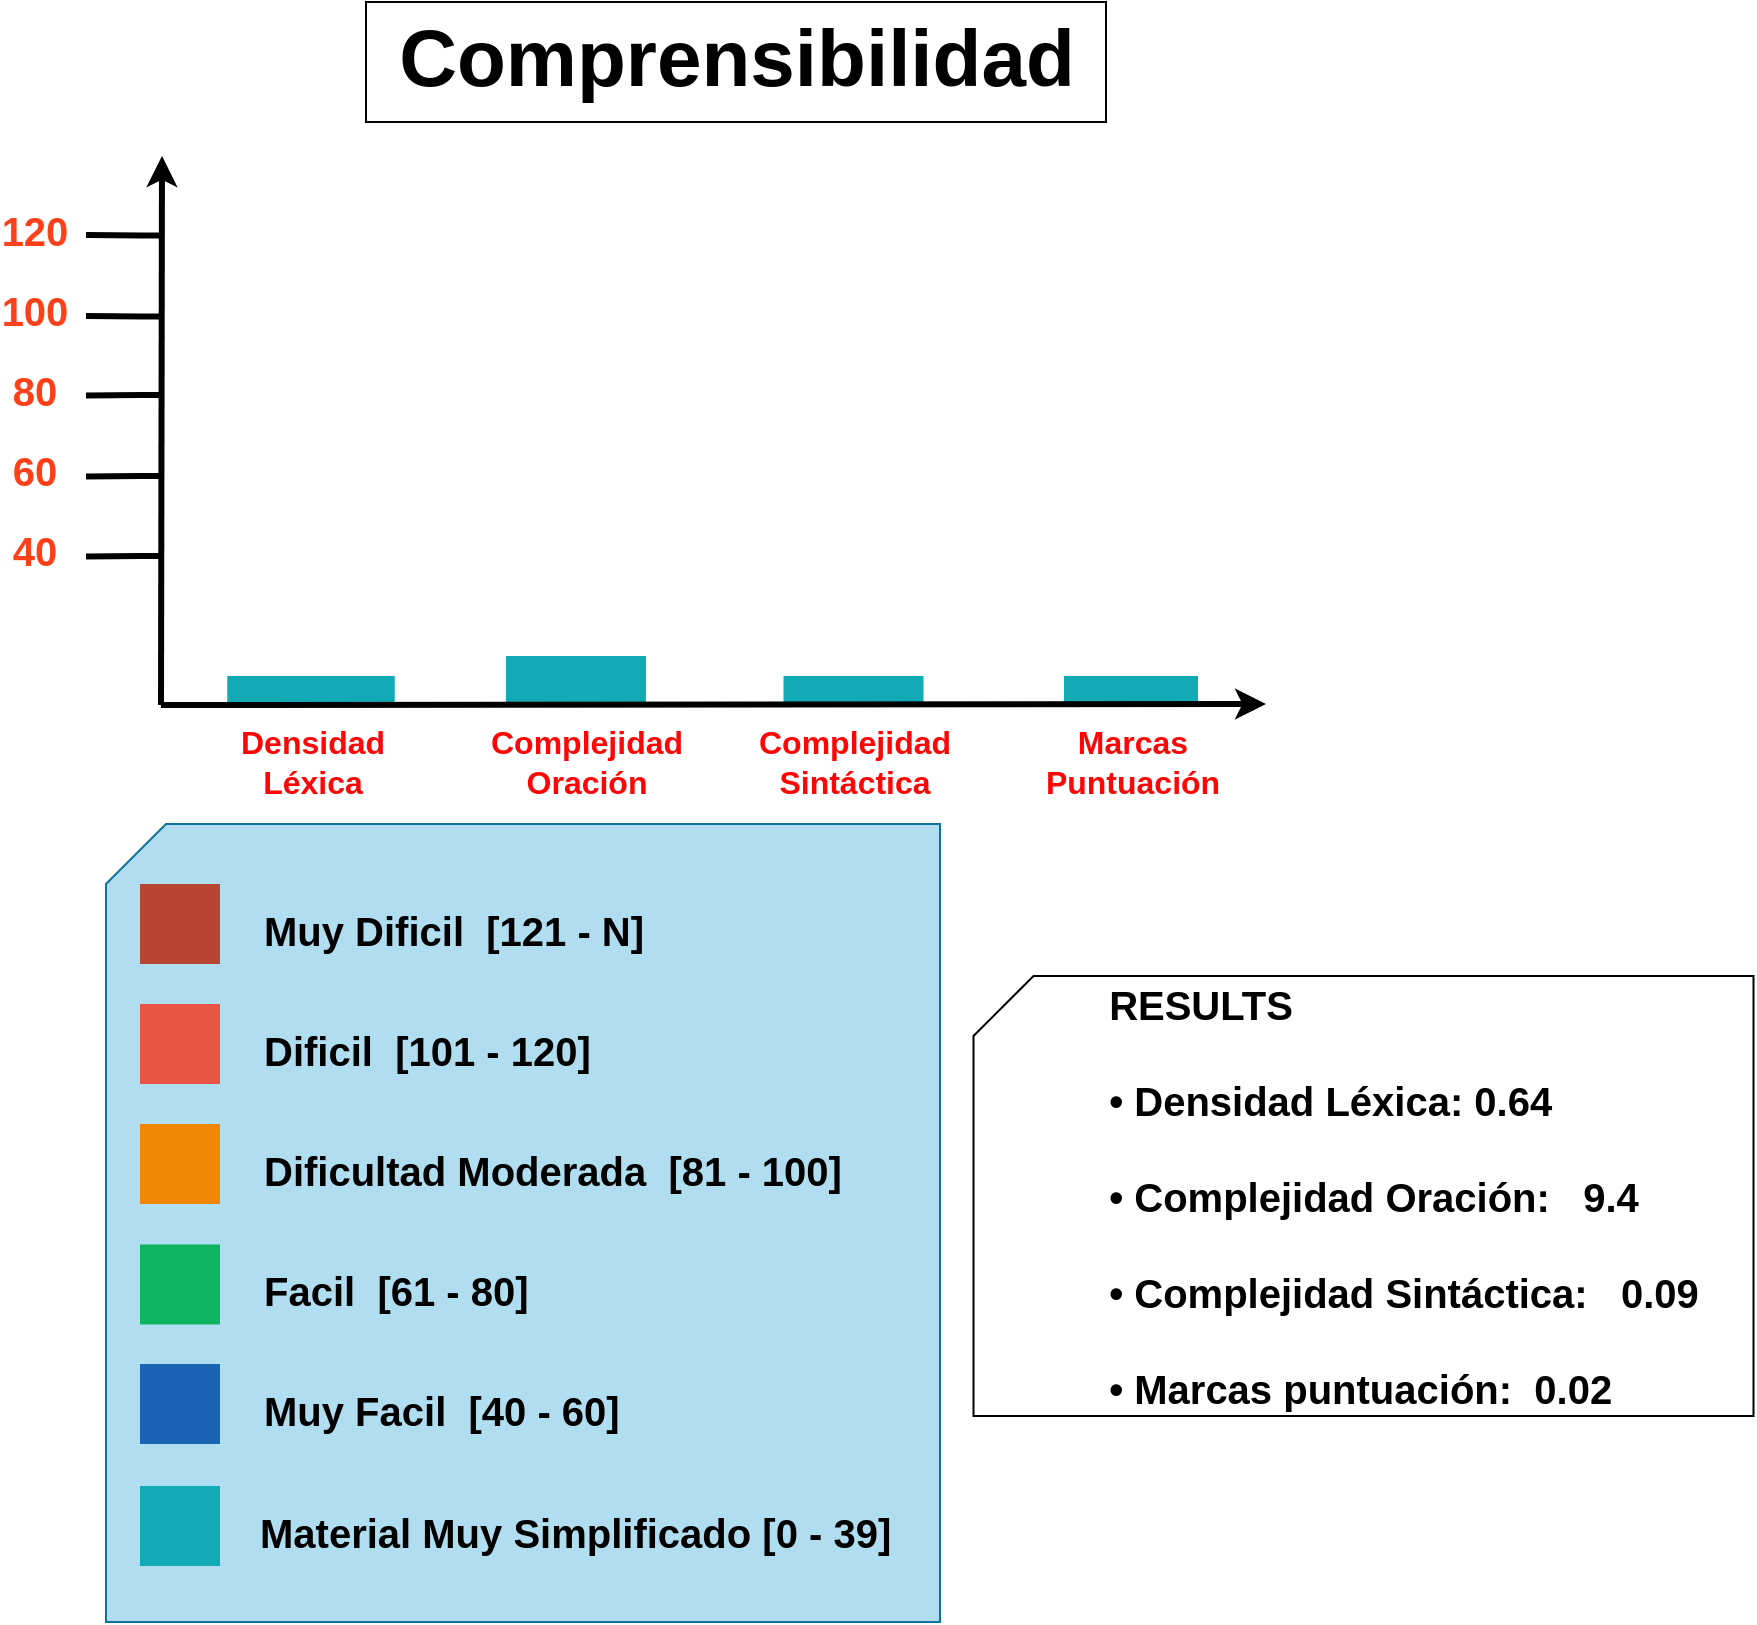 <mxfile version="21.2.1" type="device">
  <diagram id="07fea595-8f29-1299-0266-81d95cde20df" name="Page-1">
    <mxGraphModel dx="-539" dy="147" grid="1" gridSize="10" guides="1" tooltips="1" connect="1" arrows="1" fold="1" page="1" pageScale="1" pageWidth="1169" pageHeight="827" background="none" math="0" shadow="0">
      <root>
        <mxCell id="0" />
        <mxCell id="1" parent="0" />
        <mxCell id="59-zhuDj8ha5Y8WSYjOa-752" value="" style="rounded=0;whiteSpace=wrap;html=1;" vertex="1" parent="1">
          <mxGeometry x="2540" y="1243" width="370" height="60" as="geometry" />
        </mxCell>
        <mxCell id="723" value="" style="whiteSpace=wrap;fillColor=#12AAB5;gradientColor=none;gradientDirection=east;strokeColor=none;html=1;fontColor=#23445d;" parent="1" vertex="1">
          <mxGeometry x="2470.63" y="1580" width="83.75" height="14.5" as="geometry" />
        </mxCell>
        <mxCell id="724" value="" style="whiteSpace=wrap;fillColor=#12AAB5;gradientColor=none;gradientDirection=east;strokeColor=none;html=1;fontColor=#23445d;" parent="1" vertex="1">
          <mxGeometry x="2610" y="1570" width="70" height="24.5" as="geometry" />
        </mxCell>
        <mxCell id="725" value="" style="whiteSpace=wrap;fillColor=#12AAB5;gradientColor=none;gradientDirection=east;strokeColor=none;html=1;fontColor=#23445d;" parent="1" vertex="1">
          <mxGeometry x="2748.75" y="1580" width="70" height="14.5" as="geometry" />
        </mxCell>
        <mxCell id="726" value="" style="whiteSpace=wrap;fillColor=#12AAB5;gradientColor=none;gradientDirection=east;strokeColor=none;html=1;fontColor=#23445d;" parent="1" vertex="1">
          <mxGeometry x="2889" y="1580" width="67" height="14.5" as="geometry" />
        </mxCell>
        <mxCell id="727" value="" style="edgeStyle=none;html=1;fontColor=#000000;strokeWidth=3;strokeColor=#000000;" parent="1" edge="1">
          <mxGeometry width="100" height="100" relative="1" as="geometry">
            <mxPoint x="2437.5" y="1594.5" as="sourcePoint" />
            <mxPoint x="2438" y="1320" as="targetPoint" />
          </mxGeometry>
        </mxCell>
        <mxCell id="734" value="" style="edgeStyle=none;html=1;fontColor=#000000;strokeWidth=3;strokeColor=#000000;" parent="1" edge="1">
          <mxGeometry width="100" height="100" relative="1" as="geometry">
            <mxPoint x="2437.5" y="1594.5" as="sourcePoint" />
            <mxPoint x="2990" y="1594" as="targetPoint" />
          </mxGeometry>
        </mxCell>
        <mxCell id="737" value="Complejidad &lt;br style=&quot;font-size: 16px;&quot;&gt;Oración" style="text;spacingTop=-5;align=center;verticalAlign=middle;fontStyle=1;html=1;fontSize=16;points=[];fontColor=#FF0505;" parent="1" vertex="1">
          <mxGeometry x="2590" y="1610" width="120" height="30" as="geometry" />
        </mxCell>
        <mxCell id="738" value="Complejidad &lt;br style=&quot;font-size: 16px;&quot;&gt;Sintáctica" style="text;spacingTop=-5;align=center;verticalAlign=middle;fontStyle=1;html=1;fontSize=16;points=[];fontColor=#FF0505;" parent="1" vertex="1">
          <mxGeometry x="2723.75" y="1610" width="120" height="30" as="geometry" />
        </mxCell>
        <mxCell id="746" value="40" style="text;spacingTop=-5;align=center;verticalAlign=middle;fontStyle=1;html=1;fontSize=20;points=[];fontColor=#FF4019;" parent="1" vertex="1">
          <mxGeometry x="2360" y="1510" width="27.5" height="19.5" as="geometry" />
        </mxCell>
        <mxCell id="749" value="&lt;font style=&quot;font-size: 40px;&quot;&gt;Comprensibilidad&lt;/font&gt;" style="text;spacingTop=-5;align=center;verticalAlign=middle;fontSize=30;fontStyle=1;html=1;points=[]" parent="1" vertex="1">
          <mxGeometry x="2570" y="1250" width="310" height="45" as="geometry" />
        </mxCell>
        <mxCell id="752" value="Marcas &lt;br style=&quot;font-size: 16px;&quot;&gt;Puntuación" style="text;spacingTop=-5;align=center;verticalAlign=middle;fontStyle=1;html=1;fontSize=16;points=[];fontColor=#FF0505;" parent="1" vertex="1">
          <mxGeometry x="2863" y="1610" width="120" height="30" as="geometry" />
        </mxCell>
        <mxCell id="p1tD0fV-p20YhZrAr31D-758" value="" style="endArrow=none;html=1;rounded=0;strokeWidth=3;fontColor=#FF4019;" parent="1" edge="1">
          <mxGeometry width="50" height="50" relative="1" as="geometry">
            <mxPoint x="2437.5" y="1520" as="sourcePoint" />
            <mxPoint x="2400" y="1520.25" as="targetPoint" />
            <Array as="points">
              <mxPoint x="2427.5" y="1520" />
            </Array>
          </mxGeometry>
        </mxCell>
        <mxCell id="p1tD0fV-p20YhZrAr31D-762" value="Densidad &lt;br style=&quot;font-size: 16px;&quot;&gt;Léxica" style="text;spacingTop=-5;align=center;verticalAlign=middle;fontStyle=1;html=1;fontSize=16;points=[];fontColor=#FF0505;" parent="1" vertex="1">
          <mxGeometry x="2452.5" y="1610" width="120" height="30" as="geometry" />
        </mxCell>
        <mxCell id="p1tD0fV-p20YhZrAr31D-764" value="60" style="text;spacingTop=-5;align=center;verticalAlign=middle;fontStyle=1;html=1;fontSize=20;points=[];fontColor=#FF4019;" parent="1" vertex="1">
          <mxGeometry x="2360" y="1470" width="27.5" height="19.5" as="geometry" />
        </mxCell>
        <mxCell id="p1tD0fV-p20YhZrAr31D-765" value="" style="endArrow=none;html=1;rounded=0;strokeWidth=3;fontColor=#FF4019;" parent="1" edge="1">
          <mxGeometry width="50" height="50" relative="1" as="geometry">
            <mxPoint x="2437.5" y="1480" as="sourcePoint" />
            <mxPoint x="2400" y="1480.25" as="targetPoint" />
            <Array as="points">
              <mxPoint x="2427.5" y="1480" />
            </Array>
          </mxGeometry>
        </mxCell>
        <mxCell id="p1tD0fV-p20YhZrAr31D-779" value="80" style="text;spacingTop=-5;align=center;verticalAlign=middle;fontStyle=1;html=1;fontSize=20;points=[];fontColor=#FF4019;" parent="1" vertex="1">
          <mxGeometry x="2360" y="1430" width="27.5" height="19.5" as="geometry" />
        </mxCell>
        <mxCell id="p1tD0fV-p20YhZrAr31D-780" value="" style="endArrow=none;html=1;rounded=0;strokeWidth=3;fontColor=#FF4019;" parent="1" edge="1">
          <mxGeometry width="50" height="50" relative="1" as="geometry">
            <mxPoint x="2437.5" y="1439.47" as="sourcePoint" />
            <mxPoint x="2400" y="1439.72" as="targetPoint" />
            <Array as="points">
              <mxPoint x="2427.5" y="1439.47" />
            </Array>
          </mxGeometry>
        </mxCell>
        <mxCell id="p1tD0fV-p20YhZrAr31D-781" value="100" style="text;spacingTop=-5;align=center;verticalAlign=middle;fontStyle=1;html=1;fontSize=20;points=[];fontColor=#FF4019;" parent="1" vertex="1">
          <mxGeometry x="2360" y="1390" width="27.5" height="19.5" as="geometry" />
        </mxCell>
        <mxCell id="p1tD0fV-p20YhZrAr31D-782" value="" style="endArrow=none;html=1;rounded=0;strokeWidth=3;fontColor=#FF4019;" parent="1" edge="1">
          <mxGeometry width="50" height="50" relative="1" as="geometry">
            <mxPoint x="2437.5" y="1400.25" as="sourcePoint" />
            <mxPoint x="2400" y="1400" as="targetPoint" />
            <Array as="points">
              <mxPoint x="2427.5" y="1400.25" />
            </Array>
          </mxGeometry>
        </mxCell>
        <mxCell id="p1tD0fV-p20YhZrAr31D-783" value="120" style="text;spacingTop=-5;align=center;verticalAlign=middle;fontStyle=1;html=1;fontSize=20;points=[];fontColor=#FF4019;" parent="1" vertex="1">
          <mxGeometry x="2360" y="1350" width="27.5" height="19.5" as="geometry" />
        </mxCell>
        <mxCell id="p1tD0fV-p20YhZrAr31D-784" value="" style="endArrow=none;html=1;rounded=0;strokeWidth=3;fontColor=#FF4019;" parent="1" edge="1">
          <mxGeometry width="50" height="50" relative="1" as="geometry">
            <mxPoint x="2437.5" y="1359.72" as="sourcePoint" />
            <mxPoint x="2400" y="1359.47" as="targetPoint" />
            <Array as="points">
              <mxPoint x="2427.5" y="1359.72" />
            </Array>
          </mxGeometry>
        </mxCell>
        <mxCell id="p1tD0fV-p20YhZrAr31D-794" value="" style="group" parent="1" vertex="1" connectable="0">
          <mxGeometry x="2410" y="1654" width="417" height="399" as="geometry" />
        </mxCell>
        <mxCell id="p1tD0fV-p20YhZrAr31D-789" value="" style="shape=card;whiteSpace=wrap;html=1;fillColor=#b1ddf0;strokeColor=#10739e;" parent="p1tD0fV-p20YhZrAr31D-794" vertex="1">
          <mxGeometry width="417" height="399" as="geometry" />
        </mxCell>
        <mxCell id="739" value="" style="whiteSpace=wrap;fillColor=#10B563;gradientColor=none;gradientDirection=east;strokeColor=none;html=1;fontColor=#23445d;fontSize=16;fontStyle=1" parent="p1tD0fV-p20YhZrAr31D-794" vertex="1">
          <mxGeometry x="17" y="210.25" width="40" height="40" as="geometry" />
        </mxCell>
        <mxCell id="740" value="" style="whiteSpace=wrap;fillColor=#F08705;gradientColor=none;gradientDirection=east;strokeColor=none;html=1;fontColor=#23445d;fontSize=16;fontStyle=1" parent="p1tD0fV-p20YhZrAr31D-794" vertex="1">
          <mxGeometry x="17" y="150" width="40" height="40" as="geometry" />
        </mxCell>
        <mxCell id="741" value="" style="whiteSpace=wrap;fillColor=#E85642;gradientColor=none;gradientDirection=east;strokeColor=none;html=1;fontColor=#23445d;fontSize=16;fontStyle=1" parent="p1tD0fV-p20YhZrAr31D-794" vertex="1">
          <mxGeometry x="17" y="90" width="40" height="40" as="geometry" />
        </mxCell>
        <mxCell id="742" value="Dificil&amp;nbsp; [101 - 120]" style="text;spacingTop=-5;html=1;points=[];fontSize=20;fontStyle=1" parent="p1tD0fV-p20YhZrAr31D-794" vertex="1">
          <mxGeometry x="77" y="100" width="80" height="20" as="geometry" />
        </mxCell>
        <mxCell id="743" value="Dificultad Moderada&amp;nbsp; [81 - 100]" style="text;spacingTop=-5;html=1;points=[];fontSize=20;fontStyle=1" parent="p1tD0fV-p20YhZrAr31D-794" vertex="1">
          <mxGeometry x="77" y="160" width="80" height="20" as="geometry" />
        </mxCell>
        <mxCell id="744" value="Facil&amp;nbsp; [61 - 80]" style="text;spacingTop=-5;html=1;points=[];fontSize=20;fontStyle=1" parent="p1tD0fV-p20YhZrAr31D-794" vertex="1">
          <mxGeometry x="77" y="220" width="80" height="20" as="geometry" />
        </mxCell>
        <mxCell id="p1tD0fV-p20YhZrAr31D-766" value="" style="whiteSpace=wrap;fillColor=#B84434;gradientColor=none;gradientDirection=east;strokeColor=none;html=1;fontColor=#23445d;fontSize=16;fontStyle=1" parent="p1tD0fV-p20YhZrAr31D-794" vertex="1">
          <mxGeometry x="17" y="30" width="40" height="40" as="geometry" />
        </mxCell>
        <mxCell id="p1tD0fV-p20YhZrAr31D-767" value="Muy Dificil&amp;nbsp; [121 - N]" style="text;spacingTop=-5;html=1;points=[];fontSize=20;fontStyle=1" parent="p1tD0fV-p20YhZrAr31D-794" vertex="1">
          <mxGeometry x="77" y="40" width="80" height="20" as="geometry" />
        </mxCell>
        <mxCell id="p1tD0fV-p20YhZrAr31D-768" value="" style="whiteSpace=wrap;fillColor=#1B63B5;gradientColor=none;gradientDirection=east;strokeColor=none;html=1;fontColor=#23445d;fontSize=16;fontStyle=1" parent="p1tD0fV-p20YhZrAr31D-794" vertex="1">
          <mxGeometry x="17" y="270" width="40" height="40" as="geometry" />
        </mxCell>
        <mxCell id="p1tD0fV-p20YhZrAr31D-769" value="Muy Facil&amp;nbsp; [40 - 60]" style="text;spacingTop=-5;html=1;points=[];fontSize=20;fontStyle=1" parent="p1tD0fV-p20YhZrAr31D-794" vertex="1">
          <mxGeometry x="77" y="280" width="80" height="20" as="geometry" />
        </mxCell>
        <mxCell id="p1tD0fV-p20YhZrAr31D-770" value="" style="whiteSpace=wrap;fillColor=#12AAB5;gradientColor=none;gradientDirection=east;strokeColor=none;html=1;fontColor=#23445d;fontSize=16;fontStyle=1" parent="p1tD0fV-p20YhZrAr31D-794" vertex="1">
          <mxGeometry x="17" y="331" width="40" height="40" as="geometry" />
        </mxCell>
        <mxCell id="p1tD0fV-p20YhZrAr31D-771" value="Material Muy Simplificado [0 - 39]" style="text;spacingTop=-5;html=1;points=[];fontSize=20;fontStyle=1" parent="p1tD0fV-p20YhZrAr31D-794" vertex="1">
          <mxGeometry x="74.5" y="341" width="80" height="20" as="geometry" />
        </mxCell>
        <mxCell id="p1tD0fV-p20YhZrAr31D-795" value="&lt;blockquote style=&quot;border: none; text-align: left; margin: 0px 0px 0px 40px; padding: 0px;&quot;&gt;&lt;b style=&quot;border-color: var(--border-color); background-color: initial; font-size: 20px;&quot;&gt; &lt;span style=&quot;border-color: var(--border-color);&quot;&gt; &lt;/span&gt;RESULTS&amp;nbsp;&lt;/b&gt;&lt;/blockquote&gt;&lt;blockquote style=&quot;border: none; text-align: left; margin: 0px 0px 0px 40px; padding: 0px;&quot;&gt;&lt;b style=&quot;border-color: var(--border-color); background-color: initial; font-size: 20px;&quot;&gt;&lt;br style=&quot;border-color: var(--border-color);&quot;&gt;&lt;/b&gt;&lt;b style=&quot;border-color: var(--border-color); background-color: initial; font-size: 20px;&quot;&gt;• Densidad Léxica: 0.64&lt;/b&gt;&lt;/blockquote&gt;&lt;blockquote style=&quot;border: none; text-align: left; margin: 0px 0px 0px 40px; padding: 0px;&quot;&gt;&lt;b style=&quot;border-color: var(--border-color); background-color: initial; font-size: 20px;&quot;&gt;&lt;br style=&quot;border-color: var(--border-color);&quot;&gt;&lt;/b&gt;&lt;b style=&quot;border-color: var(--border-color); background-color: initial; font-size: 20px;&quot;&gt;• Complejidad Oración:&amp;nbsp; &amp;nbsp;9.4&lt;/b&gt;&lt;/blockquote&gt;&lt;blockquote style=&quot;border: none; text-align: left; margin: 0px 0px 0px 40px; padding: 0px;&quot;&gt;&lt;b style=&quot;border-color: var(--border-color); background-color: initial; font-size: 20px;&quot;&gt;&lt;br style=&quot;border-color: var(--border-color);&quot;&gt;&lt;/b&gt;&lt;b style=&quot;border-color: var(--border-color); font-size: 20px; background-color: initial;&quot;&gt;• Complejidad Sintáctica:&amp;nbsp; &amp;nbsp;0.09&lt;/b&gt;&lt;/blockquote&gt;&lt;blockquote style=&quot;border: none; text-align: left; margin: 0px 0px 0px 40px; padding: 0px;&quot;&gt;&lt;b style=&quot;border-color: var(--border-color); font-size: 20px; background-color: initial;&quot;&gt;&lt;br style=&quot;border-color: var(--border-color);&quot;&gt;&lt;/b&gt;&lt;font style=&quot;border-color: var(--border-color); font-size: 20px;&quot;&gt;&lt;b style=&quot;border-color: var(--border-color);&quot;&gt;• Marcas puntuación:&amp;nbsp; 0.02&lt;/b&gt;&lt;/font&gt;&lt;/blockquote&gt;" style="shape=card;whiteSpace=wrap;html=1;" parent="1" vertex="1">
          <mxGeometry x="2843.75" y="1730" width="390" height="220" as="geometry" />
        </mxCell>
      </root>
    </mxGraphModel>
  </diagram>
</mxfile>
